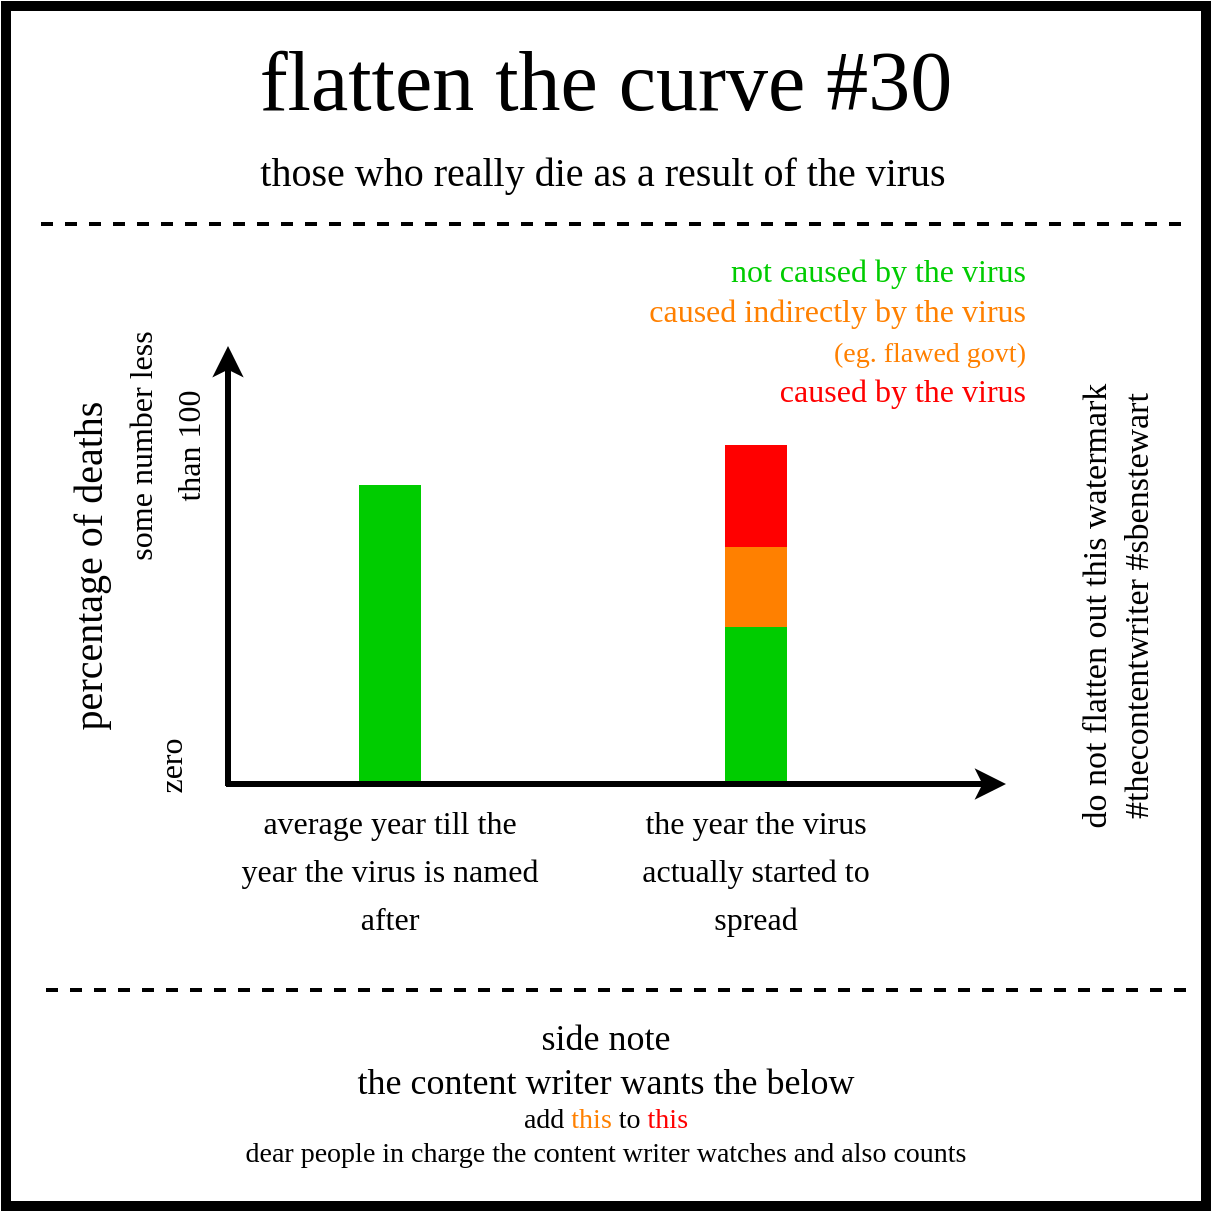 <mxfile version="13.2.4" type="device"><diagram id="dX7Dphyso45SB9-RoEhv" name="Page-1"><mxGraphModel dx="743" dy="523" grid="1" gridSize="10" guides="1" tooltips="1" connect="1" arrows="1" fold="1" page="1" pageScale="1" pageWidth="827" pageHeight="1169" math="0" shadow="0"><root><mxCell id="0"/><mxCell id="1" parent="0"/><mxCell id="nfxZPmU7g6QgWNAvG-ER-2" value="" style="whiteSpace=wrap;html=1;aspect=fixed;strokeWidth=5;fillColor=none;fontFamily=xkcd;" parent="1" vertex="1"><mxGeometry x="210" y="90" width="600" height="600" as="geometry"/></mxCell><mxCell id="8b6ggLF4gSHIukh4vJdm-18" value="&lt;font&gt;&lt;font style=&quot;font-size: 42px&quot;&gt;flatten the curve #30&lt;/font&gt;&lt;br&gt;&lt;/font&gt;" style="text;html=1;strokeColor=none;fillColor=none;align=center;verticalAlign=middle;whiteSpace=wrap;rounded=0;fontFamily=xkcd;" parent="1" vertex="1"><mxGeometry x="225" y="118" width="570" height="20" as="geometry"/></mxCell><mxCell id="8b6ggLF4gSHIukh4vJdm-24" value="&lt;font&gt;&lt;span style=&quot;font-size: 20px&quot;&gt;those who really die as a result of the virus&lt;/span&gt;&lt;br&gt;&lt;/font&gt;" style="text;html=1;strokeColor=none;fillColor=none;align=center;verticalAlign=middle;whiteSpace=wrap;rounded=0;fontFamily=xkcd;" parent="1" vertex="1"><mxGeometry x="249.25" y="162" width="518.5" height="20" as="geometry"/></mxCell><mxCell id="8b6ggLF4gSHIukh4vJdm-30" value="" style="endArrow=none;dashed=1;html=1;strokeWidth=2;" parent="1" edge="1"><mxGeometry width="50" height="50" relative="1" as="geometry"><mxPoint x="797.5" y="199" as="sourcePoint"/><mxPoint x="222.5" y="199" as="targetPoint"/></mxGeometry></mxCell><mxCell id="k-dpR7HA_-HZ3Fbqk2lw-16" value="" style="endArrow=none;dashed=1;html=1;strokeWidth=2;" parent="1" edge="1"><mxGeometry width="50" height="50" relative="1" as="geometry"><mxPoint x="800" y="582" as="sourcePoint"/><mxPoint x="225" y="582" as="targetPoint"/></mxGeometry></mxCell><mxCell id="k-dpR7HA_-HZ3Fbqk2lw-17" value="&lt;font style=&quot;font-size: 14px&quot;&gt;&lt;span style=&quot;font-size: 18px&quot;&gt;side note&lt;br&gt;the content writer wants the below&lt;br&gt;&lt;/span&gt;add &lt;font color=&quot;#ff8000&quot;&gt;this&lt;/font&gt; to &lt;font color=&quot;#ff0000&quot;&gt;this&lt;br&gt;&lt;/font&gt;dear people in charge the content writer watches and also counts&lt;br&gt;&lt;/font&gt;" style="text;html=1;strokeColor=none;fillColor=none;align=center;verticalAlign=middle;whiteSpace=wrap;rounded=0;fontFamily=xkcd;" parent="1" vertex="1"><mxGeometry x="210" y="594" width="600" height="80" as="geometry"/></mxCell><mxCell id="euaHSMH8fYii958cPEId-22" style="edgeStyle=orthogonalEdgeStyle;rounded=0;orthogonalLoop=1;jettySize=auto;html=1;exitX=0.5;exitY=1;exitDx=0;exitDy=0;strokeWidth=2;" parent="1" edge="1"><mxGeometry relative="1" as="geometry"><mxPoint x="661" y="451" as="sourcePoint"/><mxPoint x="661" y="451" as="targetPoint"/></mxGeometry></mxCell><mxCell id="pKVuHFSoDqtFi99w7tCS-15" value="&lt;font style=&quot;font-size: 17px&quot;&gt;&lt;font style=&quot;font-size: 17px&quot;&gt;do not flatten out this watermark&lt;br&gt;&lt;/font&gt;#thecontentwriter #sbenstewart&lt;br&gt;&lt;/font&gt;" style="text;html=1;strokeColor=none;fillColor=none;align=center;verticalAlign=middle;whiteSpace=wrap;rounded=0;rotation=-90;fontFamily=xkcd;" parent="1" vertex="1"><mxGeometry x="605" y="380" width="320" height="20" as="geometry"/></mxCell><mxCell id="odyUgtSx1SayHA9AFXie-3" value="percentage of deaths" style="text;html=1;strokeColor=none;fillColor=none;align=center;verticalAlign=middle;whiteSpace=wrap;rounded=0;fontFamily=xkcd;rotation=-90;fontSize=20;" parent="1" vertex="1"><mxGeometry x="130" y="360" width="240" height="20" as="geometry"/></mxCell><mxCell id="fDQIreuMYDqUIn-pE7Gs-9" value="&lt;font style=&quot;font-size: 16px&quot;&gt;average year till the year the virus is named after&lt;br&gt;&lt;/font&gt;" style="text;html=1;strokeColor=none;fillColor=none;align=center;verticalAlign=middle;whiteSpace=wrap;rounded=0;fontFamily=xkcd;rotation=0;fontSize=20;" parent="1" vertex="1"><mxGeometry x="322" y="510" width="160" height="20" as="geometry"/></mxCell><mxCell id="odyUgtSx1SayHA9AFXie-2" value="" style="endArrow=classic;html=1;strokeWidth=3;" parent="1" edge="1"><mxGeometry width="50" height="50" relative="1" as="geometry"><mxPoint x="320" y="479" as="sourcePoint"/><mxPoint x="710" y="479" as="targetPoint"/></mxGeometry></mxCell><mxCell id="2io5FAEX0LE9WWSIkYiG-1" value="&lt;font style=&quot;font-size: 16px&quot;&gt;zero&lt;br&gt;&lt;/font&gt;" style="text;html=1;strokeColor=none;fillColor=none;align=center;verticalAlign=middle;whiteSpace=wrap;rounded=0;fontFamily=xkcd;rotation=-90;fontSize=20;" parent="1" vertex="1"><mxGeometry x="240" y="460" width="100" height="20" as="geometry"/></mxCell><mxCell id="odyUgtSx1SayHA9AFXie-1" value="" style="endArrow=classic;html=1;strokeWidth=3;startArrow=none;startFill=0;" parent="1" edge="1"><mxGeometry width="50" height="50" relative="1" as="geometry"><mxPoint x="321" y="480" as="sourcePoint"/><mxPoint x="321" y="260" as="targetPoint"/></mxGeometry></mxCell><mxCell id="ghQ5Y1OauhZL7b8-R2x8-16" value="&lt;font style=&quot;font-size: 16px&quot;&gt;some number less than 100&lt;br&gt;&lt;/font&gt;" style="text;html=1;strokeColor=none;fillColor=none;align=center;verticalAlign=middle;whiteSpace=wrap;rounded=0;fontFamily=xkcd;rotation=-90;fontSize=20;" parent="1" vertex="1"><mxGeometry x="217" y="300" width="140" height="20" as="geometry"/></mxCell><mxCell id="ghQ5Y1OauhZL7b8-R2x8-17" style="edgeStyle=orthogonalEdgeStyle;rounded=0;orthogonalLoop=1;jettySize=auto;html=1;exitX=0.5;exitY=1;exitDx=0;exitDy=0;dashed=1;dashPattern=1 1;endArrow=none;endFill=0;strokeColor=#000000;strokeWidth=2;" parent="1" edge="1"><mxGeometry relative="1" as="geometry"><mxPoint x="515.69" y="280" as="sourcePoint"/><mxPoint x="515.69" y="280" as="targetPoint"/></mxGeometry></mxCell><mxCell id="VaPR0ykwF8djeRzsVuGe-1" value="" style="rounded=0;whiteSpace=wrap;html=1;fillColor=#00CC00;strokeColor=#00CC00;" vertex="1" parent="1"><mxGeometry x="387" y="330" width="30" height="147" as="geometry"/></mxCell><mxCell id="VaPR0ykwF8djeRzsVuGe-2" value="" style="rounded=0;whiteSpace=wrap;html=1;fillColor=#00CC00;strokeColor=#00CC00;" vertex="1" parent="1"><mxGeometry x="570" y="390" width="30" height="87" as="geometry"/></mxCell><mxCell id="VaPR0ykwF8djeRzsVuGe-3" value="" style="rounded=0;whiteSpace=wrap;html=1;fillColor=#FF8000;strokeColor=#FF8000;" vertex="1" parent="1"><mxGeometry x="570" y="360" width="30" height="40" as="geometry"/></mxCell><mxCell id="VaPR0ykwF8djeRzsVuGe-4" value="" style="rounded=0;whiteSpace=wrap;html=1;fillColor=#FF0000;strokeColor=#FF0000;" vertex="1" parent="1"><mxGeometry x="570" y="310" width="30" height="50" as="geometry"/></mxCell><mxCell id="VaPR0ykwF8djeRzsVuGe-5" value="&lt;font style=&quot;font-size: 16px&quot;&gt;the year the virus actually started to spread&lt;br&gt;&lt;/font&gt;" style="text;html=1;strokeColor=none;fillColor=none;align=center;verticalAlign=middle;whiteSpace=wrap;rounded=0;fontFamily=xkcd;rotation=0;fontSize=20;" vertex="1" parent="1"><mxGeometry x="505" y="510" width="160" height="20" as="geometry"/></mxCell><mxCell id="VaPR0ykwF8djeRzsVuGe-6" value="&lt;div&gt;&lt;span style=&quot;color: rgb(0 , 204 , 0) ; font-size: 16px&quot;&gt;not caused by the virus&lt;/span&gt;&lt;/div&gt;" style="text;html=1;strokeColor=none;fillColor=none;align=right;verticalAlign=middle;whiteSpace=wrap;rounded=0;fontFamily=xkcd;rotation=0;fontSize=20;" vertex="1" parent="1"><mxGeometry x="472" y="210" width="250" height="20" as="geometry"/></mxCell><mxCell id="VaPR0ykwF8djeRzsVuGe-7" value="&lt;div&gt;&lt;span style=&quot;font-size: 16px&quot;&gt;&lt;font color=&quot;#ff8000&quot;&gt;caused indirectly by the virus&lt;/font&gt;&lt;/span&gt;&lt;/div&gt;" style="text;html=1;strokeColor=none;fillColor=none;align=right;verticalAlign=middle;whiteSpace=wrap;rounded=0;fontFamily=xkcd;rotation=0;fontSize=20;" vertex="1" parent="1"><mxGeometry x="360" y="230" width="362" height="20" as="geometry"/></mxCell><mxCell id="VaPR0ykwF8djeRzsVuGe-8" value="&lt;div&gt;&lt;span style=&quot;font-size: 16px&quot;&gt;&lt;font color=&quot;#ff0000&quot;&gt;caused by the virus&lt;/font&gt;&lt;/span&gt;&lt;/div&gt;" style="text;html=1;strokeColor=none;fillColor=none;align=right;verticalAlign=middle;whiteSpace=wrap;rounded=0;fontFamily=xkcd;rotation=0;fontSize=20;" vertex="1" parent="1"><mxGeometry x="472" y="270" width="250" height="20" as="geometry"/></mxCell><mxCell id="VaPR0ykwF8djeRzsVuGe-9" value="&lt;div&gt;&lt;span style=&quot;color: rgb(255 , 128 , 0)&quot;&gt;&lt;font style=&quot;font-size: 14px&quot;&gt;(eg. flawed govt)&lt;/font&gt;&lt;/span&gt;&lt;br&gt;&lt;/div&gt;" style="text;html=1;strokeColor=none;fillColor=none;align=right;verticalAlign=middle;whiteSpace=wrap;rounded=0;fontFamily=xkcd;rotation=0;fontSize=20;" vertex="1" parent="1"><mxGeometry x="360" y="250" width="362" height="20" as="geometry"/></mxCell></root></mxGraphModel></diagram></mxfile>